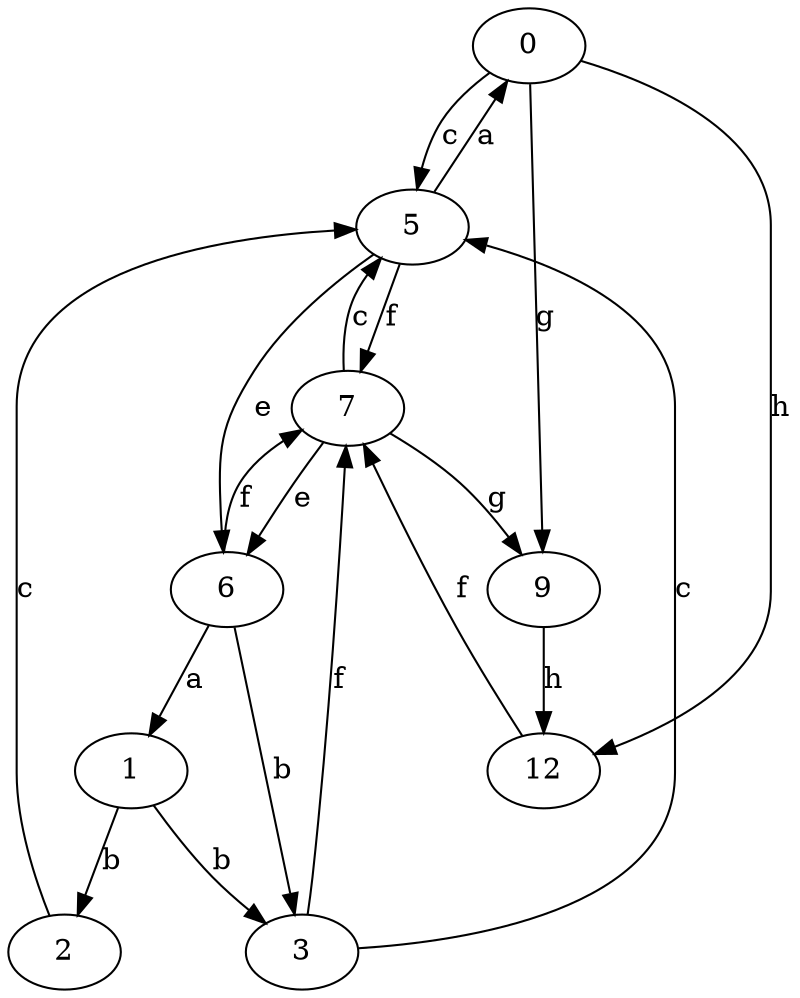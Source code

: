 strict digraph  {
0;
1;
2;
3;
5;
6;
7;
9;
12;
0 -> 5  [label=c];
0 -> 9  [label=g];
0 -> 12  [label=h];
1 -> 2  [label=b];
1 -> 3  [label=b];
2 -> 5  [label=c];
3 -> 5  [label=c];
3 -> 7  [label=f];
5 -> 0  [label=a];
5 -> 6  [label=e];
5 -> 7  [label=f];
6 -> 1  [label=a];
6 -> 3  [label=b];
6 -> 7  [label=f];
7 -> 5  [label=c];
7 -> 6  [label=e];
7 -> 9  [label=g];
9 -> 12  [label=h];
12 -> 7  [label=f];
}
